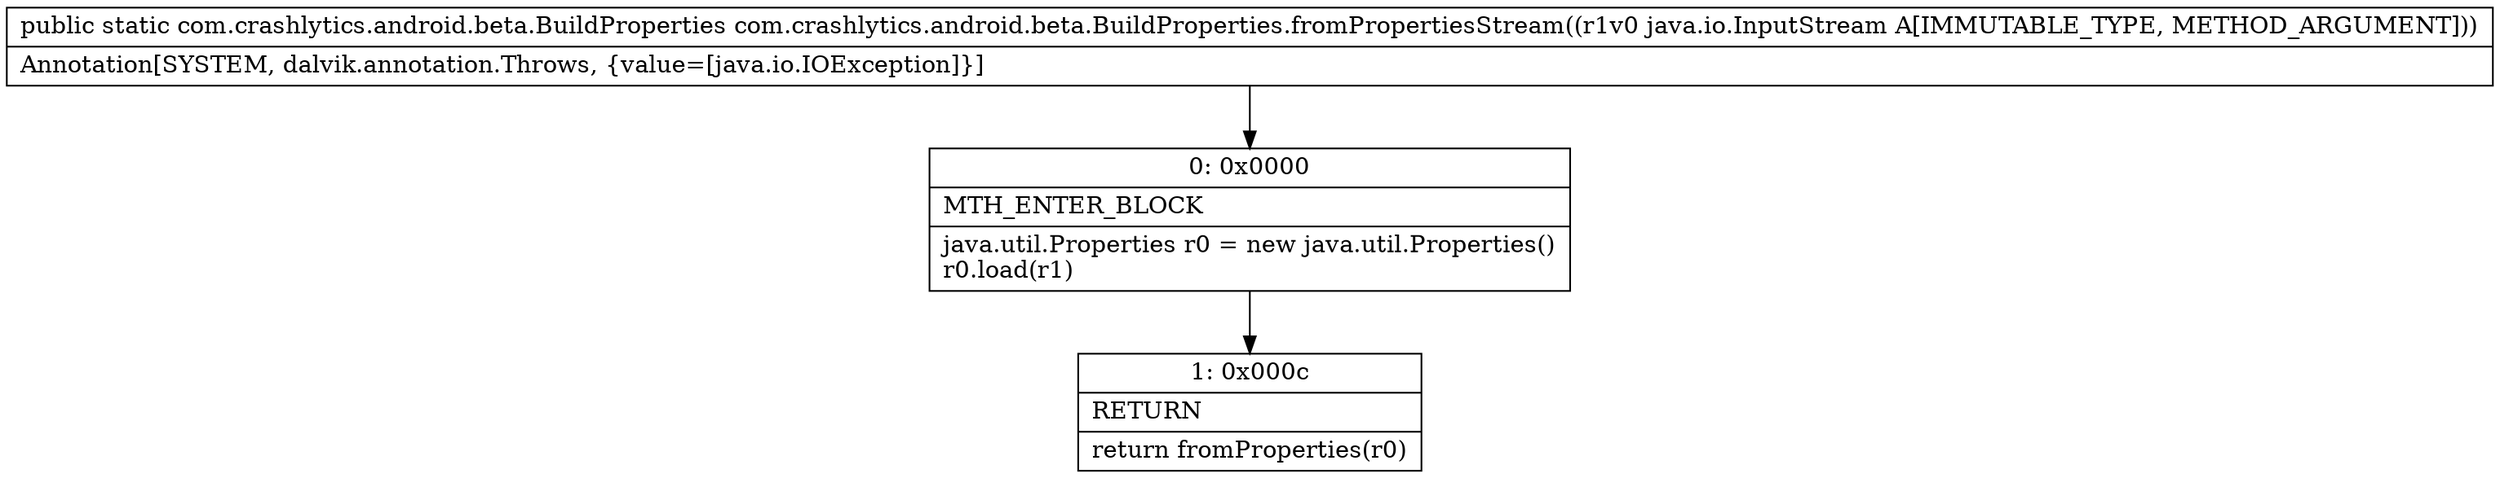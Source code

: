 digraph "CFG forcom.crashlytics.android.beta.BuildProperties.fromPropertiesStream(Ljava\/io\/InputStream;)Lcom\/crashlytics\/android\/beta\/BuildProperties;" {
Node_0 [shape=record,label="{0\:\ 0x0000|MTH_ENTER_BLOCK\l|java.util.Properties r0 = new java.util.Properties()\lr0.load(r1)\l}"];
Node_1 [shape=record,label="{1\:\ 0x000c|RETURN\l|return fromProperties(r0)\l}"];
MethodNode[shape=record,label="{public static com.crashlytics.android.beta.BuildProperties com.crashlytics.android.beta.BuildProperties.fromPropertiesStream((r1v0 java.io.InputStream A[IMMUTABLE_TYPE, METHOD_ARGUMENT]))  | Annotation[SYSTEM, dalvik.annotation.Throws, \{value=[java.io.IOException]\}]\l}"];
MethodNode -> Node_0;
Node_0 -> Node_1;
}

